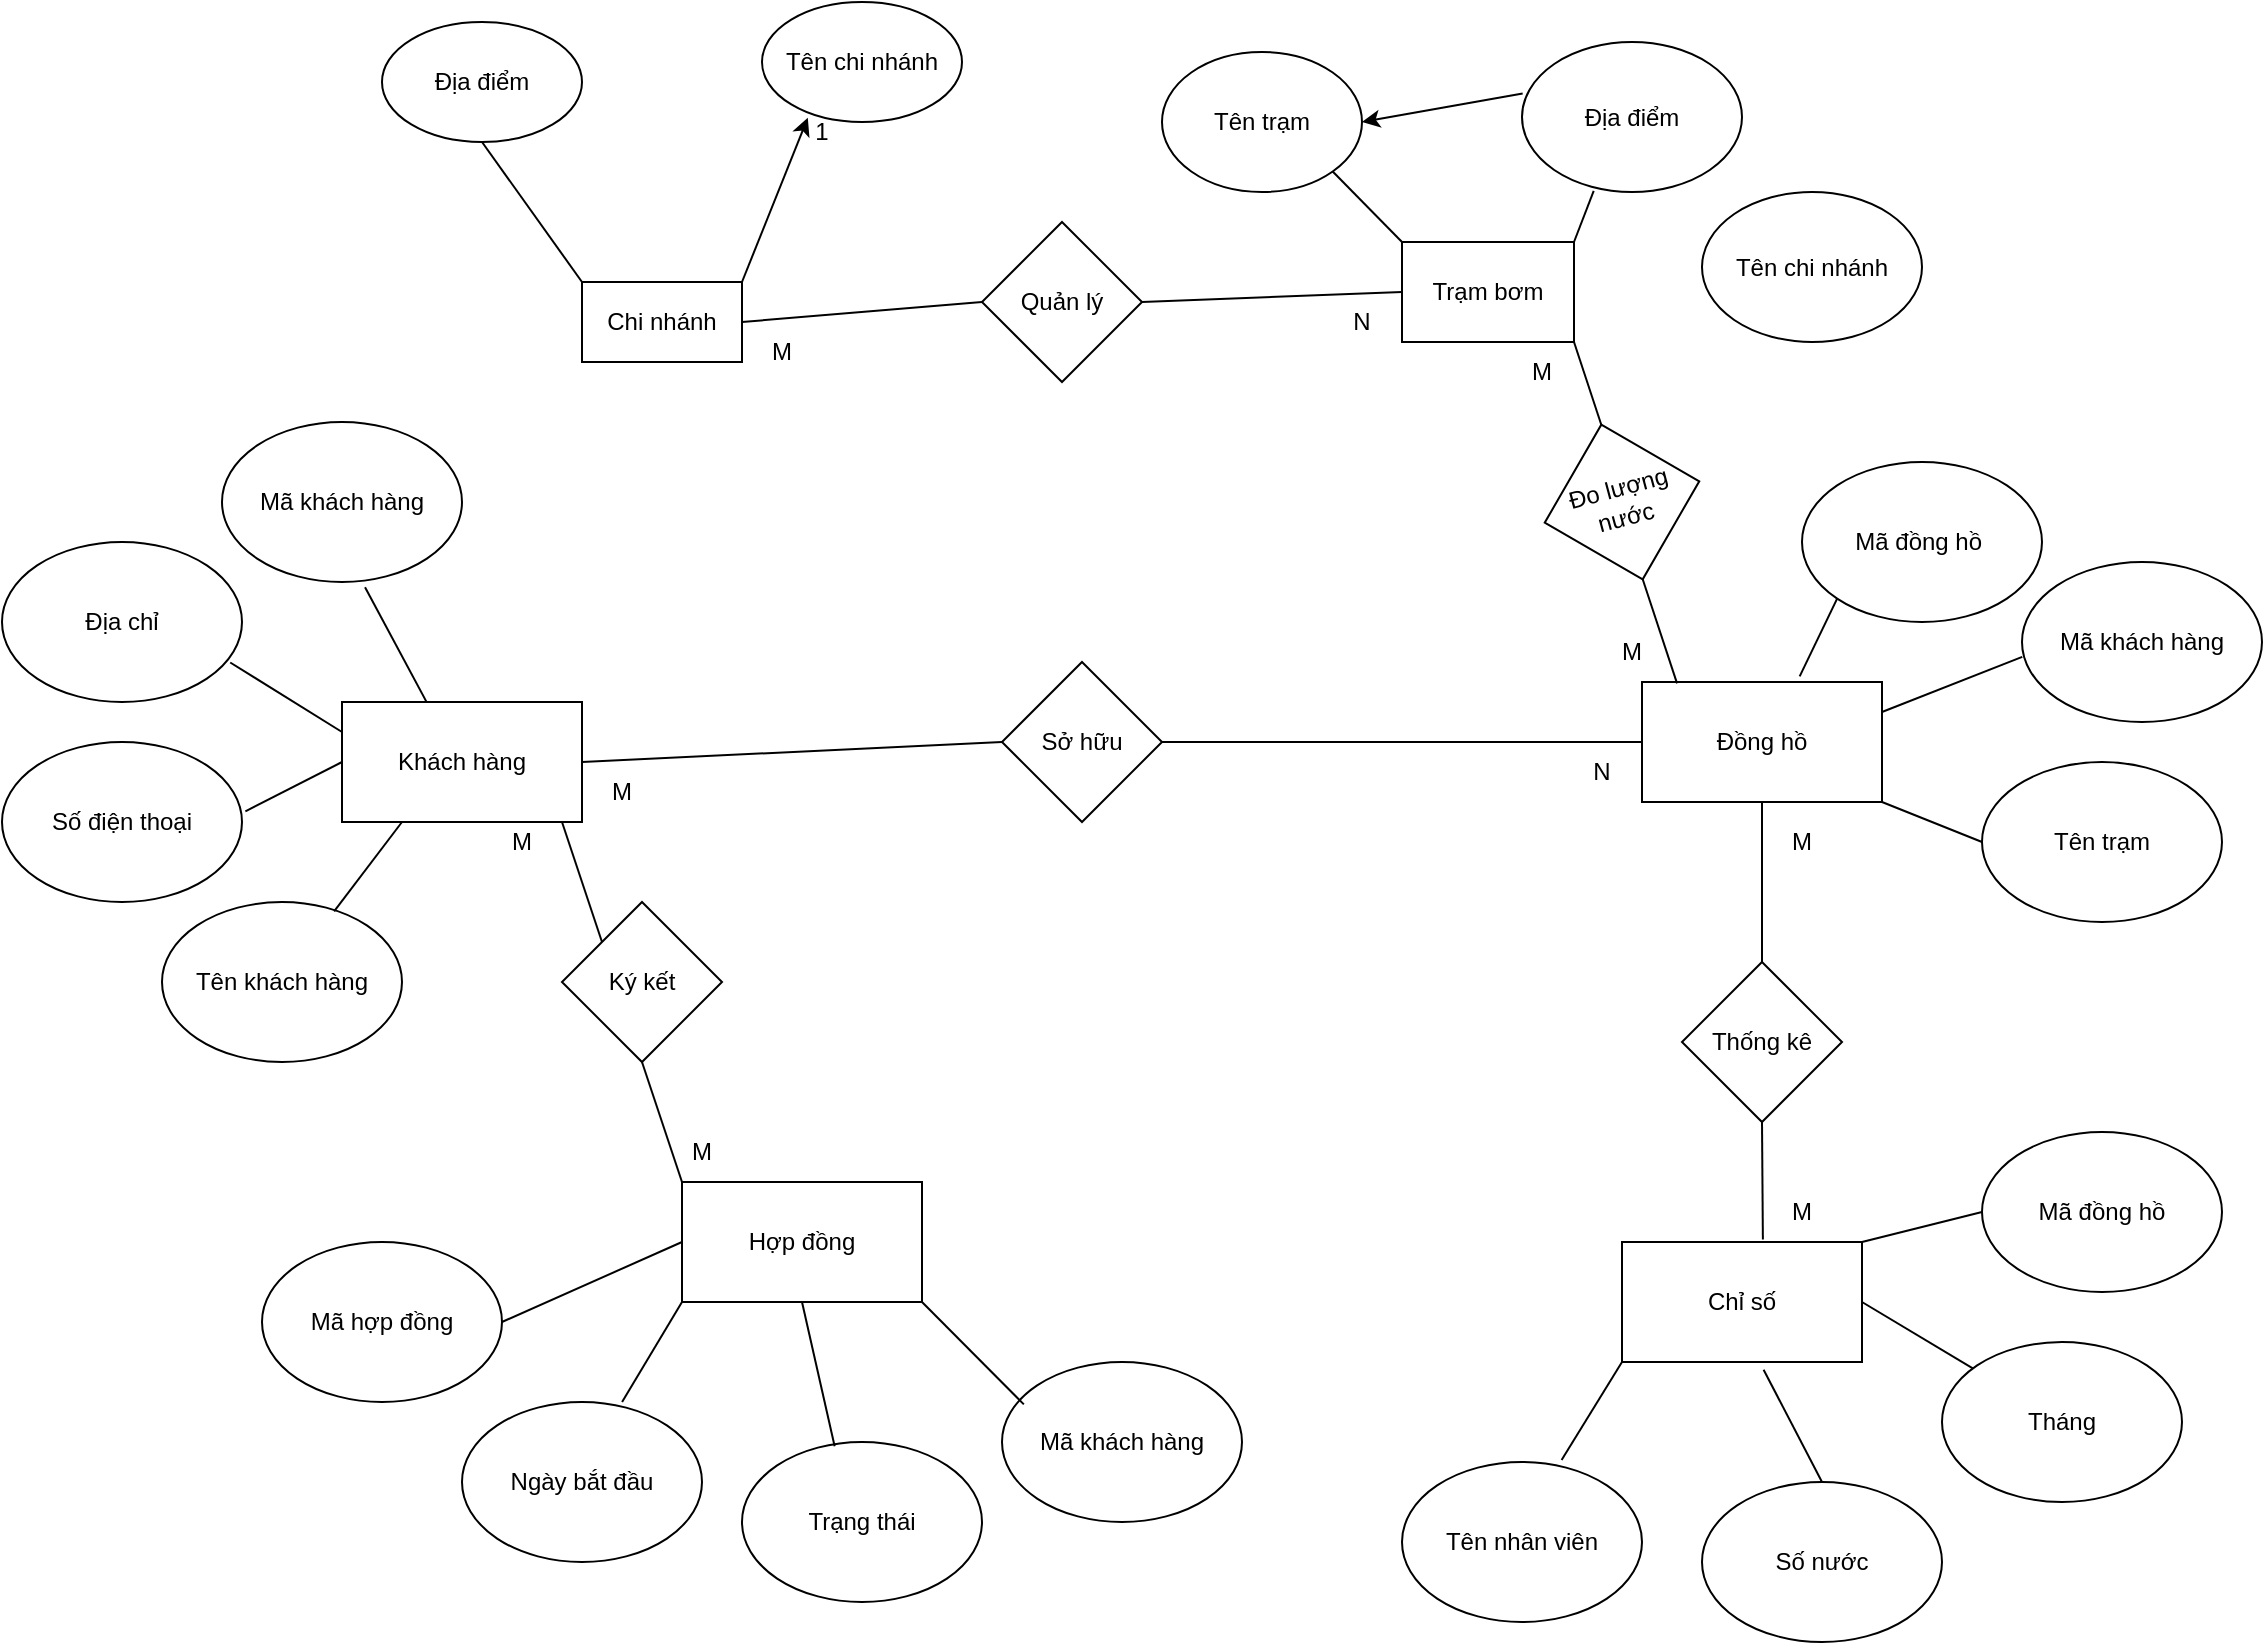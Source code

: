<mxfile version="24.0.5" type="github">
  <diagram name="Trang-1" id="FAHmRDH7GZZUjHUnf_za">
    <mxGraphModel dx="2736" dy="2118" grid="1" gridSize="10" guides="1" tooltips="1" connect="1" arrows="1" fold="1" page="1" pageScale="1" pageWidth="827" pageHeight="1169" math="0" shadow="0">
      <root>
        <mxCell id="0" />
        <mxCell id="1" parent="0" />
        <mxCell id="N6WUbTnCrs1-eUQpbKSQ-1" value="Chi nhánh" style="rounded=0;whiteSpace=wrap;html=1;" vertex="1" parent="1">
          <mxGeometry x="70" y="120" width="80" height="40" as="geometry" />
        </mxCell>
        <mxCell id="N6WUbTnCrs1-eUQpbKSQ-2" value="Tên chi nhánh" style="ellipse;whiteSpace=wrap;html=1;" vertex="1" parent="1">
          <mxGeometry x="160" y="-20" width="100" height="60" as="geometry" />
        </mxCell>
        <mxCell id="N6WUbTnCrs1-eUQpbKSQ-3" value="Địa điểm" style="ellipse;whiteSpace=wrap;html=1;" vertex="1" parent="1">
          <mxGeometry x="-30" y="-10" width="100" height="60" as="geometry" />
        </mxCell>
        <mxCell id="N6WUbTnCrs1-eUQpbKSQ-5" value="Trạm bơm" style="rounded=0;whiteSpace=wrap;html=1;" vertex="1" parent="1">
          <mxGeometry x="480" y="100" width="86" height="50" as="geometry" />
        </mxCell>
        <mxCell id="N6WUbTnCrs1-eUQpbKSQ-6" value="Tên trạm" style="ellipse;whiteSpace=wrap;html=1;" vertex="1" parent="1">
          <mxGeometry x="360" y="5" width="100" height="70" as="geometry" />
        </mxCell>
        <mxCell id="N6WUbTnCrs1-eUQpbKSQ-7" value="Địa điểm" style="ellipse;whiteSpace=wrap;html=1;" vertex="1" parent="1">
          <mxGeometry x="540" width="110" height="75" as="geometry" />
        </mxCell>
        <mxCell id="N6WUbTnCrs1-eUQpbKSQ-8" value="Tên chi nhánh" style="ellipse;whiteSpace=wrap;html=1;" vertex="1" parent="1">
          <mxGeometry x="630" y="75" width="110" height="75" as="geometry" />
        </mxCell>
        <mxCell id="N6WUbTnCrs1-eUQpbKSQ-9" value="Khách hàng" style="rounded=0;whiteSpace=wrap;html=1;" vertex="1" parent="1">
          <mxGeometry x="-50" y="330" width="120" height="60" as="geometry" />
        </mxCell>
        <mxCell id="N6WUbTnCrs1-eUQpbKSQ-10" value="Đồng hồ" style="rounded=0;whiteSpace=wrap;html=1;" vertex="1" parent="1">
          <mxGeometry x="600" y="320" width="120" height="60" as="geometry" />
        </mxCell>
        <mxCell id="N6WUbTnCrs1-eUQpbKSQ-11" value="Mã khách hàng" style="ellipse;whiteSpace=wrap;html=1;" vertex="1" parent="1">
          <mxGeometry x="-110" y="190" width="120" height="80" as="geometry" />
        </mxCell>
        <mxCell id="N6WUbTnCrs1-eUQpbKSQ-12" value="Địa chỉ" style="ellipse;whiteSpace=wrap;html=1;" vertex="1" parent="1">
          <mxGeometry x="-220" y="250" width="120" height="80" as="geometry" />
        </mxCell>
        <mxCell id="N6WUbTnCrs1-eUQpbKSQ-13" value="Số điện thoại" style="ellipse;whiteSpace=wrap;html=1;" vertex="1" parent="1">
          <mxGeometry x="-220" y="350" width="120" height="80" as="geometry" />
        </mxCell>
        <mxCell id="N6WUbTnCrs1-eUQpbKSQ-14" value="Tên khách hàng" style="ellipse;whiteSpace=wrap;html=1;" vertex="1" parent="1">
          <mxGeometry x="-140" y="430" width="120" height="80" as="geometry" />
        </mxCell>
        <mxCell id="N6WUbTnCrs1-eUQpbKSQ-15" value="Mã đồng hồ&amp;nbsp;" style="ellipse;whiteSpace=wrap;html=1;" vertex="1" parent="1">
          <mxGeometry x="680" y="210" width="120" height="80" as="geometry" />
        </mxCell>
        <mxCell id="N6WUbTnCrs1-eUQpbKSQ-16" value="Mã khách hàng" style="ellipse;whiteSpace=wrap;html=1;" vertex="1" parent="1">
          <mxGeometry x="790" y="260" width="120" height="80" as="geometry" />
        </mxCell>
        <mxCell id="N6WUbTnCrs1-eUQpbKSQ-17" value="Tên trạm" style="ellipse;whiteSpace=wrap;html=1;" vertex="1" parent="1">
          <mxGeometry x="770" y="360" width="120" height="80" as="geometry" />
        </mxCell>
        <mxCell id="N6WUbTnCrs1-eUQpbKSQ-18" value="Hợp đồng" style="rounded=0;whiteSpace=wrap;html=1;" vertex="1" parent="1">
          <mxGeometry x="120" y="570" width="120" height="60" as="geometry" />
        </mxCell>
        <mxCell id="N6WUbTnCrs1-eUQpbKSQ-19" value="Chỉ số" style="rounded=0;whiteSpace=wrap;html=1;" vertex="1" parent="1">
          <mxGeometry x="590" y="600" width="120" height="60" as="geometry" />
        </mxCell>
        <mxCell id="N6WUbTnCrs1-eUQpbKSQ-23" value="Số nước" style="ellipse;whiteSpace=wrap;html=1;" vertex="1" parent="1">
          <mxGeometry x="630" y="720" width="120" height="80" as="geometry" />
        </mxCell>
        <mxCell id="N6WUbTnCrs1-eUQpbKSQ-24" value="Tháng" style="ellipse;whiteSpace=wrap;html=1;" vertex="1" parent="1">
          <mxGeometry x="750" y="650" width="120" height="80" as="geometry" />
        </mxCell>
        <mxCell id="N6WUbTnCrs1-eUQpbKSQ-25" value="Mã hợp đồng" style="ellipse;whiteSpace=wrap;html=1;" vertex="1" parent="1">
          <mxGeometry x="-90" y="600" width="120" height="80" as="geometry" />
        </mxCell>
        <mxCell id="N6WUbTnCrs1-eUQpbKSQ-26" value="Ngày bắt đầu" style="ellipse;whiteSpace=wrap;html=1;" vertex="1" parent="1">
          <mxGeometry x="10" y="680" width="120" height="80" as="geometry" />
        </mxCell>
        <mxCell id="N6WUbTnCrs1-eUQpbKSQ-27" value="Trạng thái" style="ellipse;whiteSpace=wrap;html=1;" vertex="1" parent="1">
          <mxGeometry x="150" y="700" width="120" height="80" as="geometry" />
        </mxCell>
        <mxCell id="N6WUbTnCrs1-eUQpbKSQ-28" value="Mã khách hàng" style="ellipse;whiteSpace=wrap;html=1;" vertex="1" parent="1">
          <mxGeometry x="280" y="660" width="120" height="80" as="geometry" />
        </mxCell>
        <mxCell id="N6WUbTnCrs1-eUQpbKSQ-34" value="" style="endArrow=classic;html=1;rounded=0;entryX=0.229;entryY=0.965;entryDx=0;entryDy=0;entryPerimeter=0;exitX=1;exitY=0;exitDx=0;exitDy=0;" edge="1" parent="1" source="N6WUbTnCrs1-eUQpbKSQ-1" target="N6WUbTnCrs1-eUQpbKSQ-2">
          <mxGeometry width="50" height="50" relative="1" as="geometry">
            <mxPoint x="190" y="160" as="sourcePoint" />
            <mxPoint x="240" y="110" as="targetPoint" />
          </mxGeometry>
        </mxCell>
        <mxCell id="N6WUbTnCrs1-eUQpbKSQ-35" value="1" style="text;html=1;align=center;verticalAlign=middle;whiteSpace=wrap;rounded=0;" vertex="1" parent="1">
          <mxGeometry x="160" y="30" width="60" height="30" as="geometry" />
        </mxCell>
        <mxCell id="N6WUbTnCrs1-eUQpbKSQ-36" value="Quản lý" style="rhombus;whiteSpace=wrap;html=1;" vertex="1" parent="1">
          <mxGeometry x="270" y="90" width="80" height="80" as="geometry" />
        </mxCell>
        <mxCell id="N6WUbTnCrs1-eUQpbKSQ-37" value="" style="endArrow=none;html=1;rounded=0;exitX=1;exitY=0.5;exitDx=0;exitDy=0;entryX=0;entryY=0.5;entryDx=0;entryDy=0;" edge="1" parent="1" source="N6WUbTnCrs1-eUQpbKSQ-1" target="N6WUbTnCrs1-eUQpbKSQ-36">
          <mxGeometry width="50" height="50" relative="1" as="geometry">
            <mxPoint x="300" y="110" as="sourcePoint" />
            <mxPoint x="350" y="60" as="targetPoint" />
          </mxGeometry>
        </mxCell>
        <mxCell id="N6WUbTnCrs1-eUQpbKSQ-38" value="" style="endArrow=none;html=1;rounded=0;entryX=0;entryY=0.5;entryDx=0;entryDy=0;exitX=1;exitY=0.5;exitDx=0;exitDy=0;" edge="1" parent="1" source="N6WUbTnCrs1-eUQpbKSQ-36" target="N6WUbTnCrs1-eUQpbKSQ-5">
          <mxGeometry width="50" height="50" relative="1" as="geometry">
            <mxPoint x="300" y="110" as="sourcePoint" />
            <mxPoint x="350" y="60" as="targetPoint" />
          </mxGeometry>
        </mxCell>
        <mxCell id="N6WUbTnCrs1-eUQpbKSQ-39" value="N" style="text;html=1;align=center;verticalAlign=middle;whiteSpace=wrap;rounded=0;" vertex="1" parent="1">
          <mxGeometry x="430" y="125" width="60" height="30" as="geometry" />
        </mxCell>
        <mxCell id="N6WUbTnCrs1-eUQpbKSQ-40" value="M" style="text;html=1;align=center;verticalAlign=middle;whiteSpace=wrap;rounded=0;" vertex="1" parent="1">
          <mxGeometry x="140" y="140" width="60" height="30" as="geometry" />
        </mxCell>
        <mxCell id="N6WUbTnCrs1-eUQpbKSQ-41" value="" style="endArrow=none;html=1;rounded=0;entryX=0.5;entryY=1;entryDx=0;entryDy=0;exitX=0;exitY=0;exitDx=0;exitDy=0;" edge="1" parent="1" source="N6WUbTnCrs1-eUQpbKSQ-1" target="N6WUbTnCrs1-eUQpbKSQ-3">
          <mxGeometry width="50" height="50" relative="1" as="geometry">
            <mxPoint x="-40" y="140" as="sourcePoint" />
            <mxPoint x="10" y="90" as="targetPoint" />
          </mxGeometry>
        </mxCell>
        <mxCell id="N6WUbTnCrs1-eUQpbKSQ-42" value="" style="endArrow=classic;html=1;rounded=0;exitX=0.003;exitY=0.343;exitDx=0;exitDy=0;exitPerimeter=0;entryX=1;entryY=0.5;entryDx=0;entryDy=0;" edge="1" parent="1" source="N6WUbTnCrs1-eUQpbKSQ-7" target="N6WUbTnCrs1-eUQpbKSQ-6">
          <mxGeometry width="50" height="50" relative="1" as="geometry">
            <mxPoint x="490" y="30" as="sourcePoint" />
            <mxPoint x="540" y="-20" as="targetPoint" />
          </mxGeometry>
        </mxCell>
        <mxCell id="N6WUbTnCrs1-eUQpbKSQ-43" value="" style="endArrow=none;html=1;rounded=0;entryX=1;entryY=1;entryDx=0;entryDy=0;exitX=0;exitY=0;exitDx=0;exitDy=0;" edge="1" parent="1" source="N6WUbTnCrs1-eUQpbKSQ-5" target="N6WUbTnCrs1-eUQpbKSQ-6">
          <mxGeometry width="50" height="50" relative="1" as="geometry">
            <mxPoint x="400" y="220" as="sourcePoint" />
            <mxPoint x="450" y="170" as="targetPoint" />
          </mxGeometry>
        </mxCell>
        <mxCell id="N6WUbTnCrs1-eUQpbKSQ-44" value="" style="endArrow=none;html=1;rounded=0;entryX=0.326;entryY=0.992;entryDx=0;entryDy=0;entryPerimeter=0;exitX=1;exitY=0;exitDx=0;exitDy=0;" edge="1" parent="1" source="N6WUbTnCrs1-eUQpbKSQ-5" target="N6WUbTnCrs1-eUQpbKSQ-7">
          <mxGeometry width="50" height="50" relative="1" as="geometry">
            <mxPoint x="590" y="130" as="sourcePoint" />
            <mxPoint x="640" y="80" as="targetPoint" />
          </mxGeometry>
        </mxCell>
        <mxCell id="N6WUbTnCrs1-eUQpbKSQ-45" value="" style="endArrow=none;html=1;rounded=0;entryX=0;entryY=1;entryDx=0;entryDy=0;exitX=0.657;exitY=-0.047;exitDx=0;exitDy=0;exitPerimeter=0;" edge="1" parent="1" source="N6WUbTnCrs1-eUQpbKSQ-10" target="N6WUbTnCrs1-eUQpbKSQ-15">
          <mxGeometry width="50" height="50" relative="1" as="geometry">
            <mxPoint x="550" y="300" as="sourcePoint" />
            <mxPoint x="600" y="250" as="targetPoint" />
          </mxGeometry>
        </mxCell>
        <mxCell id="N6WUbTnCrs1-eUQpbKSQ-46" value="" style="endArrow=none;html=1;rounded=0;entryX=0.001;entryY=0.593;entryDx=0;entryDy=0;entryPerimeter=0;exitX=1;exitY=0.25;exitDx=0;exitDy=0;" edge="1" parent="1" source="N6WUbTnCrs1-eUQpbKSQ-10" target="N6WUbTnCrs1-eUQpbKSQ-16">
          <mxGeometry width="50" height="50" relative="1" as="geometry">
            <mxPoint x="730" y="350" as="sourcePoint" />
            <mxPoint x="780" y="300" as="targetPoint" />
          </mxGeometry>
        </mxCell>
        <mxCell id="N6WUbTnCrs1-eUQpbKSQ-47" value="" style="endArrow=none;html=1;rounded=0;exitX=1;exitY=1;exitDx=0;exitDy=0;entryX=0;entryY=0.5;entryDx=0;entryDy=0;" edge="1" parent="1" source="N6WUbTnCrs1-eUQpbKSQ-10" target="N6WUbTnCrs1-eUQpbKSQ-17">
          <mxGeometry width="50" height="50" relative="1" as="geometry">
            <mxPoint x="690" y="440" as="sourcePoint" />
            <mxPoint x="750" y="390" as="targetPoint" />
          </mxGeometry>
        </mxCell>
        <mxCell id="N6WUbTnCrs1-eUQpbKSQ-48" value="" style="endArrow=none;html=1;rounded=0;exitX=1;exitY=0.5;exitDx=0;exitDy=0;" edge="1" parent="1" source="N6WUbTnCrs1-eUQpbKSQ-19" target="N6WUbTnCrs1-eUQpbKSQ-24">
          <mxGeometry width="50" height="50" relative="1" as="geometry">
            <mxPoint x="580" y="560" as="sourcePoint" />
            <mxPoint x="630" y="510" as="targetPoint" />
          </mxGeometry>
        </mxCell>
        <mxCell id="N6WUbTnCrs1-eUQpbKSQ-49" value="" style="endArrow=none;html=1;rounded=0;exitX=0.5;exitY=0;exitDx=0;exitDy=0;entryX=0.59;entryY=1.064;entryDx=0;entryDy=0;entryPerimeter=0;" edge="1" parent="1" source="N6WUbTnCrs1-eUQpbKSQ-23" target="N6WUbTnCrs1-eUQpbKSQ-19">
          <mxGeometry width="50" height="50" relative="1" as="geometry">
            <mxPoint x="580" y="560" as="sourcePoint" />
            <mxPoint x="630" y="510" as="targetPoint" />
          </mxGeometry>
        </mxCell>
        <mxCell id="N6WUbTnCrs1-eUQpbKSQ-50" value="" style="endArrow=none;html=1;rounded=0;entryX=0;entryY=0.5;entryDx=0;entryDy=0;exitX=1;exitY=0.5;exitDx=0;exitDy=0;" edge="1" parent="1" source="N6WUbTnCrs1-eUQpbKSQ-25" target="N6WUbTnCrs1-eUQpbKSQ-18">
          <mxGeometry width="50" height="50" relative="1" as="geometry">
            <mxPoint x="30" y="650" as="sourcePoint" />
            <mxPoint x="80" y="600" as="targetPoint" />
          </mxGeometry>
        </mxCell>
        <mxCell id="N6WUbTnCrs1-eUQpbKSQ-51" value="" style="endArrow=none;html=1;rounded=0;entryX=0;entryY=1;entryDx=0;entryDy=0;exitX=0.667;exitY=0;exitDx=0;exitDy=0;exitPerimeter=0;" edge="1" parent="1" source="N6WUbTnCrs1-eUQpbKSQ-26" target="N6WUbTnCrs1-eUQpbKSQ-18">
          <mxGeometry width="50" height="50" relative="1" as="geometry">
            <mxPoint x="30" y="650" as="sourcePoint" />
            <mxPoint x="80" y="600" as="targetPoint" />
          </mxGeometry>
        </mxCell>
        <mxCell id="N6WUbTnCrs1-eUQpbKSQ-52" value="" style="endArrow=none;html=1;rounded=0;exitX=0.386;exitY=0.026;exitDx=0;exitDy=0;exitPerimeter=0;entryX=0.5;entryY=1;entryDx=0;entryDy=0;" edge="1" parent="1" source="N6WUbTnCrs1-eUQpbKSQ-27" target="N6WUbTnCrs1-eUQpbKSQ-18">
          <mxGeometry width="50" height="50" relative="1" as="geometry">
            <mxPoint x="130" y="640" as="sourcePoint" />
            <mxPoint x="180" y="590" as="targetPoint" />
          </mxGeometry>
        </mxCell>
        <mxCell id="N6WUbTnCrs1-eUQpbKSQ-53" value="" style="endArrow=none;html=1;rounded=0;entryX=1;entryY=1;entryDx=0;entryDy=0;exitX=0.091;exitY=0.265;exitDx=0;exitDy=0;exitPerimeter=0;" edge="1" parent="1" source="N6WUbTnCrs1-eUQpbKSQ-28" target="N6WUbTnCrs1-eUQpbKSQ-18">
          <mxGeometry width="50" height="50" relative="1" as="geometry">
            <mxPoint x="30" y="650" as="sourcePoint" />
            <mxPoint x="80" y="600" as="targetPoint" />
          </mxGeometry>
        </mxCell>
        <mxCell id="N6WUbTnCrs1-eUQpbKSQ-54" value="" style="endArrow=none;html=1;rounded=0;entryX=0.596;entryY=1.033;entryDx=0;entryDy=0;entryPerimeter=0;exitX=0.351;exitY=-0.005;exitDx=0;exitDy=0;exitPerimeter=0;" edge="1" parent="1" source="N6WUbTnCrs1-eUQpbKSQ-9" target="N6WUbTnCrs1-eUQpbKSQ-11">
          <mxGeometry width="50" height="50" relative="1" as="geometry">
            <mxPoint x="30" y="390" as="sourcePoint" />
            <mxPoint x="80" y="340" as="targetPoint" />
          </mxGeometry>
        </mxCell>
        <mxCell id="N6WUbTnCrs1-eUQpbKSQ-55" value="" style="endArrow=none;html=1;rounded=0;entryX=0.951;entryY=0.753;entryDx=0;entryDy=0;entryPerimeter=0;exitX=0;exitY=0.25;exitDx=0;exitDy=0;" edge="1" parent="1" source="N6WUbTnCrs1-eUQpbKSQ-9" target="N6WUbTnCrs1-eUQpbKSQ-12">
          <mxGeometry width="50" height="50" relative="1" as="geometry">
            <mxPoint x="30" y="390" as="sourcePoint" />
            <mxPoint x="80" y="340" as="targetPoint" />
          </mxGeometry>
        </mxCell>
        <mxCell id="N6WUbTnCrs1-eUQpbKSQ-56" value="" style="endArrow=none;html=1;rounded=0;entryX=0;entryY=0.5;entryDx=0;entryDy=0;exitX=1.014;exitY=0.433;exitDx=0;exitDy=0;exitPerimeter=0;" edge="1" parent="1" source="N6WUbTnCrs1-eUQpbKSQ-13" target="N6WUbTnCrs1-eUQpbKSQ-9">
          <mxGeometry width="50" height="50" relative="1" as="geometry">
            <mxPoint x="-140" y="390" as="sourcePoint" />
            <mxPoint x="-90" y="340" as="targetPoint" />
          </mxGeometry>
        </mxCell>
        <mxCell id="N6WUbTnCrs1-eUQpbKSQ-57" value="" style="endArrow=none;html=1;rounded=0;exitX=0.717;exitY=0.059;exitDx=0;exitDy=0;exitPerimeter=0;entryX=0.25;entryY=1;entryDx=0;entryDy=0;" edge="1" parent="1" source="N6WUbTnCrs1-eUQpbKSQ-14" target="N6WUbTnCrs1-eUQpbKSQ-9">
          <mxGeometry width="50" height="50" relative="1" as="geometry">
            <mxPoint x="-60" y="440" as="sourcePoint" />
            <mxPoint x="-10" y="390" as="targetPoint" />
          </mxGeometry>
        </mxCell>
        <mxCell id="N6WUbTnCrs1-eUQpbKSQ-58" value="Sở hữu" style="rhombus;whiteSpace=wrap;html=1;" vertex="1" parent="1">
          <mxGeometry x="280" y="310" width="80" height="80" as="geometry" />
        </mxCell>
        <mxCell id="N6WUbTnCrs1-eUQpbKSQ-59" value="" style="endArrow=none;html=1;rounded=0;entryX=0;entryY=0.5;entryDx=0;entryDy=0;exitX=1;exitY=0.5;exitDx=0;exitDy=0;" edge="1" parent="1" source="N6WUbTnCrs1-eUQpbKSQ-9" target="N6WUbTnCrs1-eUQpbKSQ-58">
          <mxGeometry width="50" height="50" relative="1" as="geometry">
            <mxPoint x="100" y="370" as="sourcePoint" />
            <mxPoint x="150" y="320" as="targetPoint" />
          </mxGeometry>
        </mxCell>
        <mxCell id="N6WUbTnCrs1-eUQpbKSQ-60" value="" style="endArrow=none;html=1;rounded=0;entryX=0;entryY=0.5;entryDx=0;entryDy=0;exitX=1;exitY=0.5;exitDx=0;exitDy=0;" edge="1" parent="1" source="N6WUbTnCrs1-eUQpbKSQ-58" target="N6WUbTnCrs1-eUQpbKSQ-10">
          <mxGeometry width="50" height="50" relative="1" as="geometry">
            <mxPoint x="400" y="370" as="sourcePoint" />
            <mxPoint x="450" y="320" as="targetPoint" />
          </mxGeometry>
        </mxCell>
        <mxCell id="N6WUbTnCrs1-eUQpbKSQ-61" value="N" style="text;html=1;align=center;verticalAlign=middle;whiteSpace=wrap;rounded=0;" vertex="1" parent="1">
          <mxGeometry x="550" y="350" width="60" height="30" as="geometry" />
        </mxCell>
        <mxCell id="N6WUbTnCrs1-eUQpbKSQ-62" value="M" style="text;html=1;align=center;verticalAlign=middle;whiteSpace=wrap;rounded=0;" vertex="1" parent="1">
          <mxGeometry x="60" y="360" width="60" height="30" as="geometry" />
        </mxCell>
        <mxCell id="N6WUbTnCrs1-eUQpbKSQ-63" value="" style="endArrow=none;html=1;rounded=0;entryX=1;entryY=1;entryDx=0;entryDy=0;exitX=0.5;exitY=0;exitDx=0;exitDy=0;" edge="1" parent="1" source="N6WUbTnCrs1-eUQpbKSQ-68" target="N6WUbTnCrs1-eUQpbKSQ-5">
          <mxGeometry width="50" height="50" relative="1" as="geometry">
            <mxPoint x="541.716" y="211.716" as="sourcePoint" />
            <mxPoint x="580" y="190" as="targetPoint" />
          </mxGeometry>
        </mxCell>
        <mxCell id="N6WUbTnCrs1-eUQpbKSQ-65" value="" style="endArrow=none;html=1;rounded=0;exitX=0.5;exitY=1;exitDx=0;exitDy=0;entryX=0.146;entryY=0.011;entryDx=0;entryDy=0;entryPerimeter=0;" edge="1" parent="1" source="N6WUbTnCrs1-eUQpbKSQ-68" target="N6WUbTnCrs1-eUQpbKSQ-10">
          <mxGeometry width="50" height="50" relative="1" as="geometry">
            <mxPoint x="598.284" y="268.284" as="sourcePoint" />
            <mxPoint x="610" y="310" as="targetPoint" />
          </mxGeometry>
        </mxCell>
        <mxCell id="N6WUbTnCrs1-eUQpbKSQ-68" value="Đo lượng nước" style="rhombus;whiteSpace=wrap;html=1;rotation=-15;" vertex="1" parent="1">
          <mxGeometry x="550" y="190" width="80" height="80" as="geometry" />
        </mxCell>
        <mxCell id="N6WUbTnCrs1-eUQpbKSQ-69" value="M" style="text;html=1;align=center;verticalAlign=middle;whiteSpace=wrap;rounded=0;" vertex="1" parent="1">
          <mxGeometry x="520" y="150" width="60" height="30" as="geometry" />
        </mxCell>
        <mxCell id="N6WUbTnCrs1-eUQpbKSQ-70" value="M" style="text;html=1;align=center;verticalAlign=middle;whiteSpace=wrap;rounded=0;" vertex="1" parent="1">
          <mxGeometry x="565" y="290" width="60" height="30" as="geometry" />
        </mxCell>
        <mxCell id="N6WUbTnCrs1-eUQpbKSQ-71" value="Mã đồng hồ" style="ellipse;whiteSpace=wrap;html=1;" vertex="1" parent="1">
          <mxGeometry x="770" y="545" width="120" height="80" as="geometry" />
        </mxCell>
        <mxCell id="N6WUbTnCrs1-eUQpbKSQ-72" value="Tên nhân viên" style="ellipse;whiteSpace=wrap;html=1;" vertex="1" parent="1">
          <mxGeometry x="480" y="710" width="120" height="80" as="geometry" />
        </mxCell>
        <mxCell id="N6WUbTnCrs1-eUQpbKSQ-73" value="" style="endArrow=none;html=1;rounded=0;entryX=0;entryY=1;entryDx=0;entryDy=0;exitX=0.665;exitY=-0.012;exitDx=0;exitDy=0;exitPerimeter=0;" edge="1" parent="1" source="N6WUbTnCrs1-eUQpbKSQ-72" target="N6WUbTnCrs1-eUQpbKSQ-19">
          <mxGeometry width="50" height="50" relative="1" as="geometry">
            <mxPoint x="490" y="700" as="sourcePoint" />
            <mxPoint x="540" y="650" as="targetPoint" />
          </mxGeometry>
        </mxCell>
        <mxCell id="N6WUbTnCrs1-eUQpbKSQ-74" value="" style="endArrow=none;html=1;rounded=0;entryX=0;entryY=0.5;entryDx=0;entryDy=0;exitX=1;exitY=0;exitDx=0;exitDy=0;" edge="1" parent="1" source="N6WUbTnCrs1-eUQpbKSQ-19" target="N6WUbTnCrs1-eUQpbKSQ-71">
          <mxGeometry width="50" height="50" relative="1" as="geometry">
            <mxPoint x="710" y="570" as="sourcePoint" />
            <mxPoint x="760" y="520" as="targetPoint" />
          </mxGeometry>
        </mxCell>
        <mxCell id="N6WUbTnCrs1-eUQpbKSQ-75" value="Thống kê" style="rhombus;whiteSpace=wrap;html=1;" vertex="1" parent="1">
          <mxGeometry x="620" y="460" width="80" height="80" as="geometry" />
        </mxCell>
        <mxCell id="N6WUbTnCrs1-eUQpbKSQ-76" value="" style="endArrow=none;html=1;rounded=0;entryX=0.5;entryY=1;entryDx=0;entryDy=0;exitX=0.5;exitY=0;exitDx=0;exitDy=0;" edge="1" parent="1" source="N6WUbTnCrs1-eUQpbKSQ-75" target="N6WUbTnCrs1-eUQpbKSQ-10">
          <mxGeometry width="50" height="50" relative="1" as="geometry">
            <mxPoint x="630" y="450" as="sourcePoint" />
            <mxPoint x="680" y="400" as="targetPoint" />
          </mxGeometry>
        </mxCell>
        <mxCell id="N6WUbTnCrs1-eUQpbKSQ-77" value="" style="endArrow=none;html=1;rounded=0;entryX=0.5;entryY=1;entryDx=0;entryDy=0;exitX=0.587;exitY=-0.021;exitDx=0;exitDy=0;exitPerimeter=0;" edge="1" parent="1" source="N6WUbTnCrs1-eUQpbKSQ-19" target="N6WUbTnCrs1-eUQpbKSQ-75">
          <mxGeometry width="50" height="50" relative="1" as="geometry">
            <mxPoint x="420" y="530" as="sourcePoint" />
            <mxPoint x="470" y="480" as="targetPoint" />
          </mxGeometry>
        </mxCell>
        <mxCell id="N6WUbTnCrs1-eUQpbKSQ-78" value="M" style="text;html=1;align=center;verticalAlign=middle;whiteSpace=wrap;rounded=0;" vertex="1" parent="1">
          <mxGeometry x="650" y="385" width="60" height="30" as="geometry" />
        </mxCell>
        <mxCell id="N6WUbTnCrs1-eUQpbKSQ-80" value="M" style="text;html=1;align=center;verticalAlign=middle;whiteSpace=wrap;rounded=0;" vertex="1" parent="1">
          <mxGeometry x="650" y="570" width="60" height="30" as="geometry" />
        </mxCell>
        <mxCell id="N6WUbTnCrs1-eUQpbKSQ-84" value="Ký kết" style="rhombus;whiteSpace=wrap;html=1;" vertex="1" parent="1">
          <mxGeometry x="60" y="430" width="80" height="80" as="geometry" />
        </mxCell>
        <mxCell id="N6WUbTnCrs1-eUQpbKSQ-85" value="" style="endArrow=none;html=1;rounded=0;entryX=0;entryY=1;entryDx=0;entryDy=0;exitX=0;exitY=0;exitDx=0;exitDy=0;" edge="1" parent="1" source="N6WUbTnCrs1-eUQpbKSQ-84" target="N6WUbTnCrs1-eUQpbKSQ-62">
          <mxGeometry width="50" height="50" relative="1" as="geometry">
            <mxPoint x="10" y="450" as="sourcePoint" />
            <mxPoint x="60" y="400" as="targetPoint" />
          </mxGeometry>
        </mxCell>
        <mxCell id="N6WUbTnCrs1-eUQpbKSQ-86" value="" style="endArrow=none;html=1;rounded=0;entryX=0.5;entryY=1;entryDx=0;entryDy=0;exitX=0;exitY=0;exitDx=0;exitDy=0;" edge="1" parent="1" source="N6WUbTnCrs1-eUQpbKSQ-18" target="N6WUbTnCrs1-eUQpbKSQ-84">
          <mxGeometry width="50" height="50" relative="1" as="geometry">
            <mxPoint x="60" y="570" as="sourcePoint" />
            <mxPoint x="110" y="520" as="targetPoint" />
          </mxGeometry>
        </mxCell>
        <mxCell id="N6WUbTnCrs1-eUQpbKSQ-87" value="M" style="text;html=1;align=center;verticalAlign=middle;whiteSpace=wrap;rounded=0;" vertex="1" parent="1">
          <mxGeometry x="10" y="385" width="60" height="30" as="geometry" />
        </mxCell>
        <mxCell id="N6WUbTnCrs1-eUQpbKSQ-88" value="M" style="text;html=1;align=center;verticalAlign=middle;whiteSpace=wrap;rounded=0;" vertex="1" parent="1">
          <mxGeometry x="100" y="540" width="60" height="30" as="geometry" />
        </mxCell>
      </root>
    </mxGraphModel>
  </diagram>
</mxfile>
